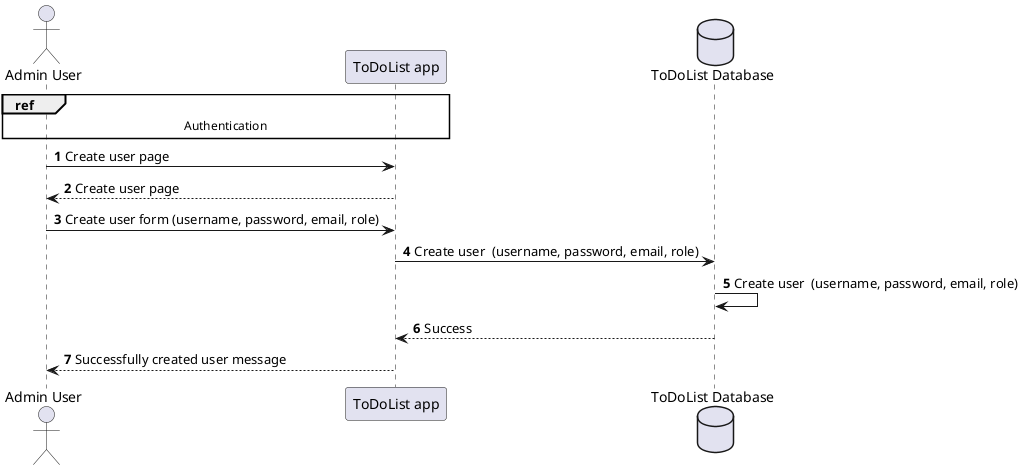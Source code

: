 @startuml
'https://plantuml.com/sequence-diagram

autonumber

actor "Admin User" as Admin
participant ToDoList as "ToDoList app"
database Database as "ToDoList Database"

ref over ToDoList, Admin
  Authentication
end ref

Admin -> ToDoList: Create user page
ToDoList --> Admin: Create user page
Admin -> ToDoList: Create user form (username, password, email, role)
ToDoList -> Database: Create user  (username, password, email, role)
Database -> Database: Create user  (username, password, email, role)
Database --> ToDoList: Success
ToDoList --> Admin: Successfully created user message

@enduml